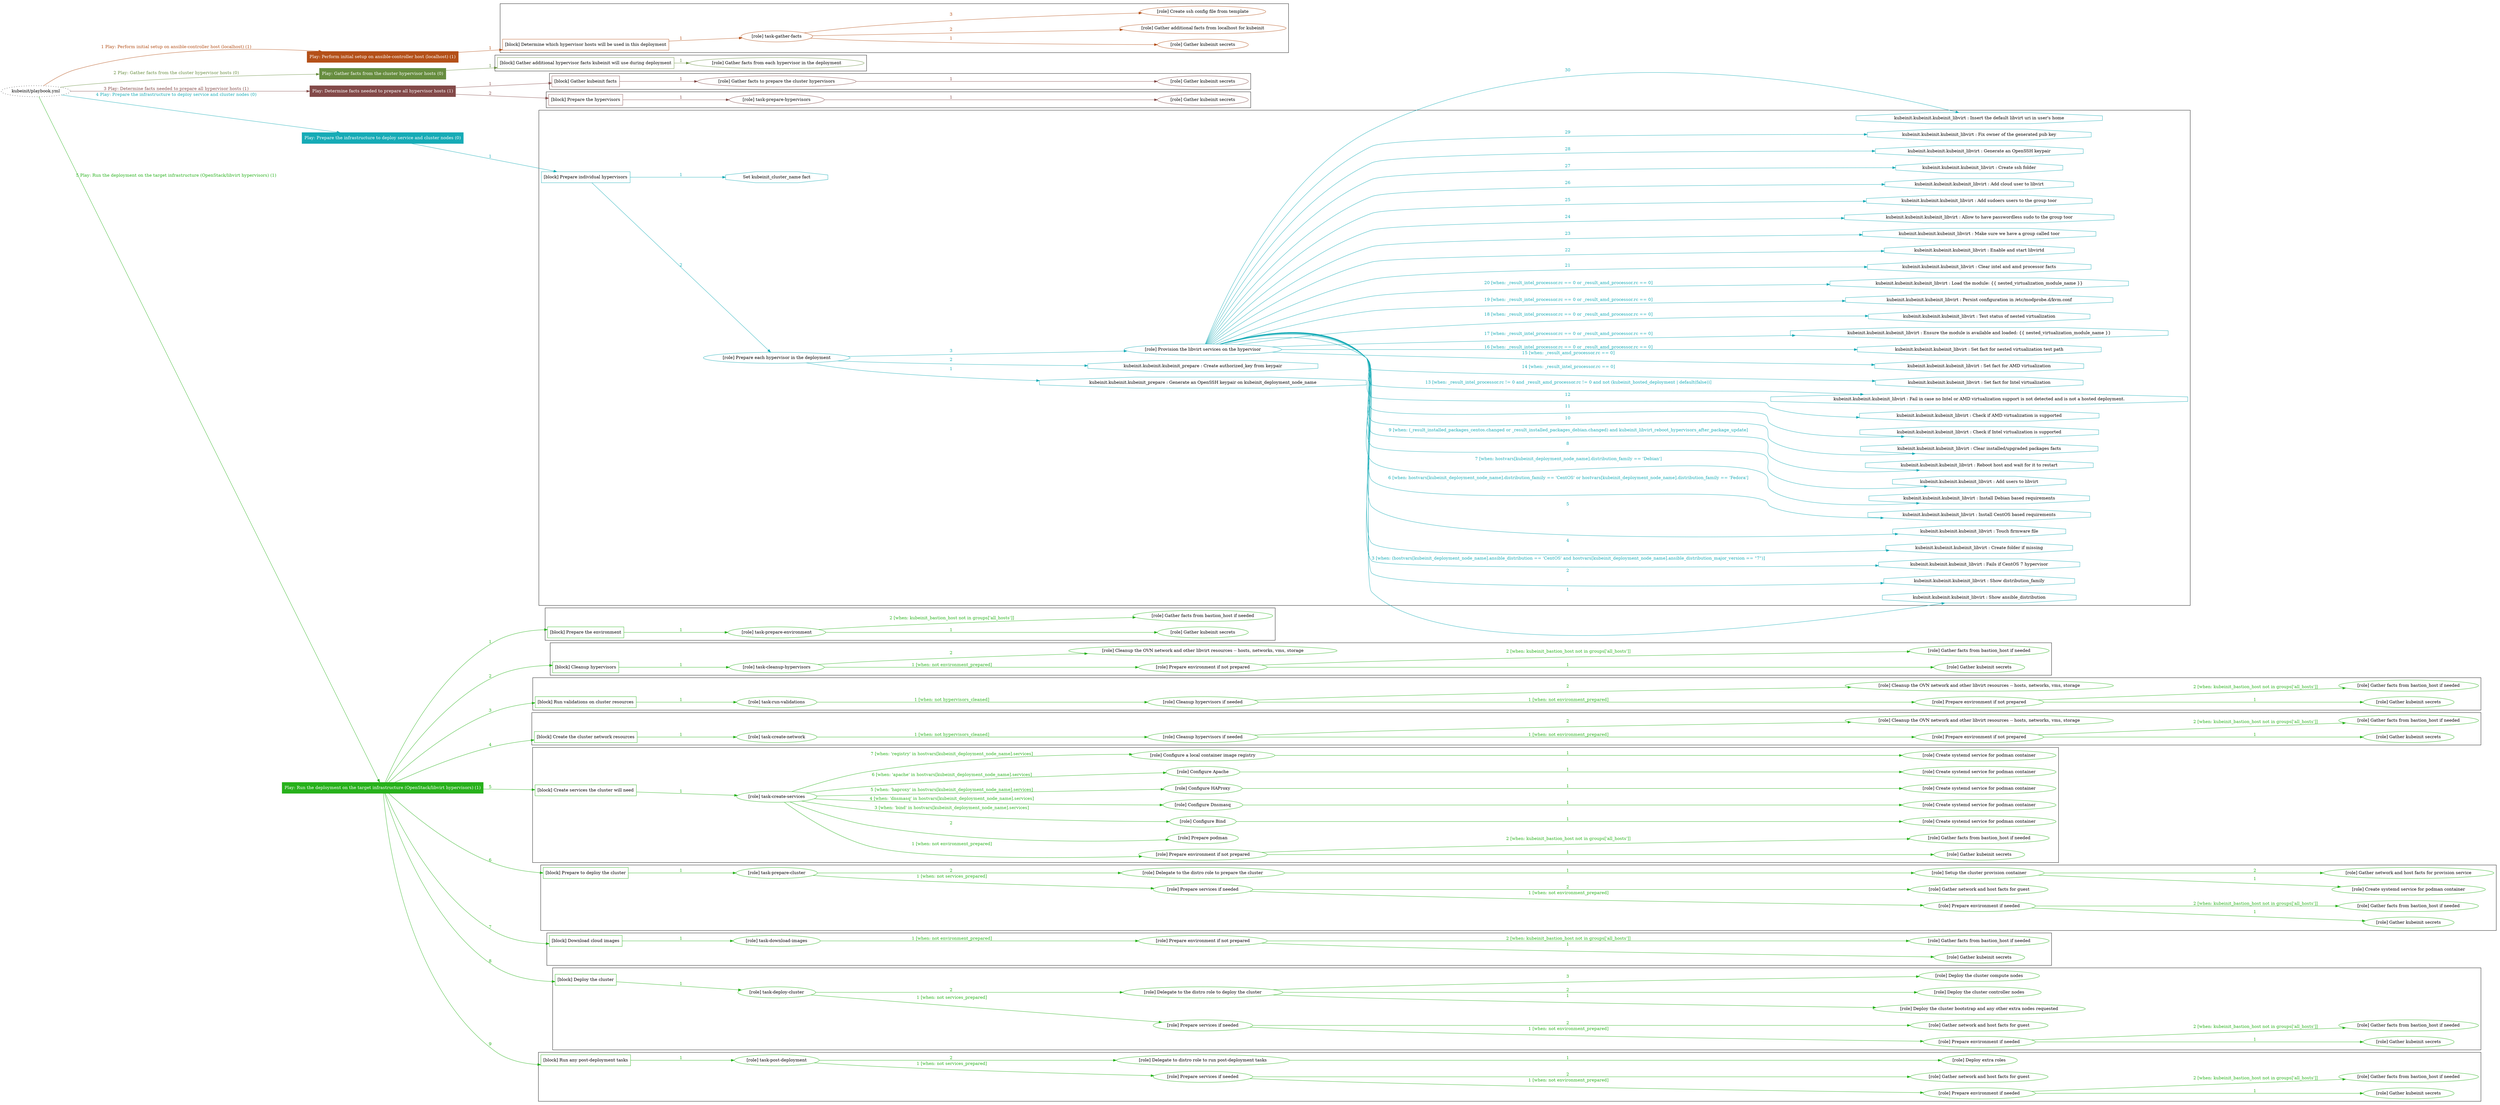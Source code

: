 digraph {
	graph [concentrate=true ordering=in rankdir=LR ratio=fill]
	edge [esep=5 sep=10]
	"kubeinit/playbook.yml" [URL="/home/runner/work/kubeinit/kubeinit/kubeinit/playbook.yml" id=playbook_3ea2281f style=dotted]
	"kubeinit/playbook.yml" -> play_8050d357 [label="1 Play: Perform initial setup on ansible-controller host (localhost) (1)" color="#b45018" fontcolor="#b45018" id=edge_play_8050d357 labeltooltip="1 Play: Perform initial setup on ansible-controller host (localhost) (1)" tooltip="1 Play: Perform initial setup on ansible-controller host (localhost) (1)"]
	subgraph "Play: Perform initial setup on ansible-controller host (localhost) (1)" {
		play_8050d357 [label="Play: Perform initial setup on ansible-controller host (localhost) (1)" URL="/home/runner/work/kubeinit/kubeinit/kubeinit/playbook.yml" color="#b45018" fontcolor="#ffffff" id=play_8050d357 shape=box style=filled tooltip=localhost]
		play_8050d357 -> block_413325f9 [label=1 color="#b45018" fontcolor="#b45018" id=edge_block_413325f9 labeltooltip=1 tooltip=1]
		subgraph cluster_block_413325f9 {
			block_413325f9 [label="[block] Determine which hypervisor hosts will be used in this deployment" URL="/home/runner/work/kubeinit/kubeinit/kubeinit/playbook.yml" color="#b45018" id=block_413325f9 labeltooltip="Determine which hypervisor hosts will be used in this deployment" shape=box tooltip="Determine which hypervisor hosts will be used in this deployment"]
			block_413325f9 -> role_edad4855 [label="1 " color="#b45018" fontcolor="#b45018" id=edge_role_edad4855 labeltooltip="1 " tooltip="1 "]
			subgraph "task-gather-facts" {
				role_edad4855 [label="[role] task-gather-facts" URL="/home/runner/work/kubeinit/kubeinit/kubeinit/playbook.yml" color="#b45018" id=role_edad4855 tooltip="task-gather-facts"]
				role_edad4855 -> role_6ac1ac1d [label="1 " color="#b45018" fontcolor="#b45018" id=edge_role_6ac1ac1d labeltooltip="1 " tooltip="1 "]
				subgraph "Gather kubeinit secrets" {
					role_6ac1ac1d [label="[role] Gather kubeinit secrets" URL="/home/runner/.ansible/collections/ansible_collections/kubeinit/kubeinit/roles/kubeinit_prepare/tasks/build_hypervisors_group.yml" color="#b45018" id=role_6ac1ac1d tooltip="Gather kubeinit secrets"]
				}
				role_edad4855 -> role_600397fb [label="2 " color="#b45018" fontcolor="#b45018" id=edge_role_600397fb labeltooltip="2 " tooltip="2 "]
				subgraph "Gather additional facts from localhost for kubeinit" {
					role_600397fb [label="[role] Gather additional facts from localhost for kubeinit" URL="/home/runner/.ansible/collections/ansible_collections/kubeinit/kubeinit/roles/kubeinit_prepare/tasks/build_hypervisors_group.yml" color="#b45018" id=role_600397fb tooltip="Gather additional facts from localhost for kubeinit"]
				}
				role_edad4855 -> role_da344e3f [label="3 " color="#b45018" fontcolor="#b45018" id=edge_role_da344e3f labeltooltip="3 " tooltip="3 "]
				subgraph "Create ssh config file from template" {
					role_da344e3f [label="[role] Create ssh config file from template" URL="/home/runner/.ansible/collections/ansible_collections/kubeinit/kubeinit/roles/kubeinit_prepare/tasks/build_hypervisors_group.yml" color="#b45018" id=role_da344e3f tooltip="Create ssh config file from template"]
				}
			}
		}
	}
	"kubeinit/playbook.yml" -> play_e7f2879f [label="2 Play: Gather facts from the cluster hypervisor hosts (0)" color="#678d3f" fontcolor="#678d3f" id=edge_play_e7f2879f labeltooltip="2 Play: Gather facts from the cluster hypervisor hosts (0)" tooltip="2 Play: Gather facts from the cluster hypervisor hosts (0)"]
	subgraph "Play: Gather facts from the cluster hypervisor hosts (0)" {
		play_e7f2879f [label="Play: Gather facts from the cluster hypervisor hosts (0)" URL="/home/runner/work/kubeinit/kubeinit/kubeinit/playbook.yml" color="#678d3f" fontcolor="#ffffff" id=play_e7f2879f shape=box style=filled tooltip="Play: Gather facts from the cluster hypervisor hosts (0)"]
		play_e7f2879f -> block_2b37b701 [label=1 color="#678d3f" fontcolor="#678d3f" id=edge_block_2b37b701 labeltooltip=1 tooltip=1]
		subgraph cluster_block_2b37b701 {
			block_2b37b701 [label="[block] Gather additional hypervisor facts kubeinit will use during deployment" URL="/home/runner/work/kubeinit/kubeinit/kubeinit/playbook.yml" color="#678d3f" id=block_2b37b701 labeltooltip="Gather additional hypervisor facts kubeinit will use during deployment" shape=box tooltip="Gather additional hypervisor facts kubeinit will use during deployment"]
			block_2b37b701 -> role_8b083946 [label="1 " color="#678d3f" fontcolor="#678d3f" id=edge_role_8b083946 labeltooltip="1 " tooltip="1 "]
			subgraph "Gather facts from each hypervisor in the deployment" {
				role_8b083946 [label="[role] Gather facts from each hypervisor in the deployment" URL="/home/runner/work/kubeinit/kubeinit/kubeinit/playbook.yml" color="#678d3f" id=role_8b083946 tooltip="Gather facts from each hypervisor in the deployment"]
			}
		}
	}
	"kubeinit/playbook.yml" -> play_e5ece432 [label="3 Play: Determine facts needed to prepare all hypervisor hosts (1)" color="#834a49" fontcolor="#834a49" id=edge_play_e5ece432 labeltooltip="3 Play: Determine facts needed to prepare all hypervisor hosts (1)" tooltip="3 Play: Determine facts needed to prepare all hypervisor hosts (1)"]
	subgraph "Play: Determine facts needed to prepare all hypervisor hosts (1)" {
		play_e5ece432 [label="Play: Determine facts needed to prepare all hypervisor hosts (1)" URL="/home/runner/work/kubeinit/kubeinit/kubeinit/playbook.yml" color="#834a49" fontcolor="#ffffff" id=play_e5ece432 shape=box style=filled tooltip=localhost]
		play_e5ece432 -> block_cf04ea53 [label=1 color="#834a49" fontcolor="#834a49" id=edge_block_cf04ea53 labeltooltip=1 tooltip=1]
		subgraph cluster_block_cf04ea53 {
			block_cf04ea53 [label="[block] Gather kubeinit facts" URL="/home/runner/work/kubeinit/kubeinit/kubeinit/playbook.yml" color="#834a49" id=block_cf04ea53 labeltooltip="Gather kubeinit facts" shape=box tooltip="Gather kubeinit facts"]
			block_cf04ea53 -> role_640eb443 [label="1 " color="#834a49" fontcolor="#834a49" id=edge_role_640eb443 labeltooltip="1 " tooltip="1 "]
			subgraph "Gather facts to prepare the cluster hypervisors" {
				role_640eb443 [label="[role] Gather facts to prepare the cluster hypervisors" URL="/home/runner/work/kubeinit/kubeinit/kubeinit/playbook.yml" color="#834a49" id=role_640eb443 tooltip="Gather facts to prepare the cluster hypervisors"]
				role_640eb443 -> role_a1501c98 [label="1 " color="#834a49" fontcolor="#834a49" id=edge_role_a1501c98 labeltooltip="1 " tooltip="1 "]
				subgraph "Gather kubeinit secrets" {
					role_a1501c98 [label="[role] Gather kubeinit secrets" URL="/home/runner/.ansible/collections/ansible_collections/kubeinit/kubeinit/roles/kubeinit_prepare/tasks/gather_kubeinit_facts.yml" color="#834a49" id=role_a1501c98 tooltip="Gather kubeinit secrets"]
				}
			}
		}
		play_e5ece432 -> block_2e946811 [label=2 color="#834a49" fontcolor="#834a49" id=edge_block_2e946811 labeltooltip=2 tooltip=2]
		subgraph cluster_block_2e946811 {
			block_2e946811 [label="[block] Prepare the hypervisors" URL="/home/runner/work/kubeinit/kubeinit/kubeinit/playbook.yml" color="#834a49" id=block_2e946811 labeltooltip="Prepare the hypervisors" shape=box tooltip="Prepare the hypervisors"]
			block_2e946811 -> role_506c0423 [label="1 " color="#834a49" fontcolor="#834a49" id=edge_role_506c0423 labeltooltip="1 " tooltip="1 "]
			subgraph "task-prepare-hypervisors" {
				role_506c0423 [label="[role] task-prepare-hypervisors" URL="/home/runner/work/kubeinit/kubeinit/kubeinit/playbook.yml" color="#834a49" id=role_506c0423 tooltip="task-prepare-hypervisors"]
				role_506c0423 -> role_8a19765c [label="1 " color="#834a49" fontcolor="#834a49" id=edge_role_8a19765c labeltooltip="1 " tooltip="1 "]
				subgraph "Gather kubeinit secrets" {
					role_8a19765c [label="[role] Gather kubeinit secrets" URL="/home/runner/.ansible/collections/ansible_collections/kubeinit/kubeinit/roles/kubeinit_prepare/tasks/gather_kubeinit_facts.yml" color="#834a49" id=role_8a19765c tooltip="Gather kubeinit secrets"]
				}
			}
		}
	}
	"kubeinit/playbook.yml" -> play_4b19e784 [label="4 Play: Prepare the infrastructure to deploy service and cluster nodes (0)" color="#16abb6" fontcolor="#16abb6" id=edge_play_4b19e784 labeltooltip="4 Play: Prepare the infrastructure to deploy service and cluster nodes (0)" tooltip="4 Play: Prepare the infrastructure to deploy service and cluster nodes (0)"]
	subgraph "Play: Prepare the infrastructure to deploy service and cluster nodes (0)" {
		play_4b19e784 [label="Play: Prepare the infrastructure to deploy service and cluster nodes (0)" URL="/home/runner/work/kubeinit/kubeinit/kubeinit/playbook.yml" color="#16abb6" fontcolor="#ffffff" id=play_4b19e784 shape=box style=filled tooltip="Play: Prepare the infrastructure to deploy service and cluster nodes (0)"]
		play_4b19e784 -> block_c4076758 [label=1 color="#16abb6" fontcolor="#16abb6" id=edge_block_c4076758 labeltooltip=1 tooltip=1]
		subgraph cluster_block_c4076758 {
			block_c4076758 [label="[block] Prepare individual hypervisors" URL="/home/runner/work/kubeinit/kubeinit/kubeinit/playbook.yml" color="#16abb6" id=block_c4076758 labeltooltip="Prepare individual hypervisors" shape=box tooltip="Prepare individual hypervisors"]
			block_c4076758 -> role_9b1ca5e1 [label="2 " color="#16abb6" fontcolor="#16abb6" id=edge_role_9b1ca5e1 labeltooltip="2 " tooltip="2 "]
			subgraph "Prepare each hypervisor in the deployment" {
				role_9b1ca5e1 [label="[role] Prepare each hypervisor in the deployment" URL="/home/runner/work/kubeinit/kubeinit/kubeinit/playbook.yml" color="#16abb6" id=role_9b1ca5e1 tooltip="Prepare each hypervisor in the deployment"]
				task_cb943e61 [label="kubeinit.kubeinit.kubeinit_prepare : Generate an OpenSSH keypair on kubeinit_deployment_node_name" URL="/home/runner/.ansible/collections/ansible_collections/kubeinit/kubeinit/roles/kubeinit_prepare/tasks/prepare_hypervisor.yml" color="#16abb6" id=task_cb943e61 shape=octagon tooltip="kubeinit.kubeinit.kubeinit_prepare : Generate an OpenSSH keypair on kubeinit_deployment_node_name"]
				role_9b1ca5e1 -> task_cb943e61 [label="1 " color="#16abb6" fontcolor="#16abb6" id=edge_task_cb943e61 labeltooltip="1 " tooltip="1 "]
				task_e20cecdc [label="kubeinit.kubeinit.kubeinit_prepare : Create authorized_key from keypair" URL="/home/runner/.ansible/collections/ansible_collections/kubeinit/kubeinit/roles/kubeinit_prepare/tasks/prepare_hypervisor.yml" color="#16abb6" id=task_e20cecdc shape=octagon tooltip="kubeinit.kubeinit.kubeinit_prepare : Create authorized_key from keypair"]
				role_9b1ca5e1 -> task_e20cecdc [label="2 " color="#16abb6" fontcolor="#16abb6" id=edge_task_e20cecdc labeltooltip="2 " tooltip="2 "]
				role_9b1ca5e1 -> role_b1ad8ef9 [label="3 " color="#16abb6" fontcolor="#16abb6" id=edge_role_b1ad8ef9 labeltooltip="3 " tooltip="3 "]
				subgraph "Provision the libvirt services on the hypervisor" {
					role_b1ad8ef9 [label="[role] Provision the libvirt services on the hypervisor" URL="/home/runner/.ansible/collections/ansible_collections/kubeinit/kubeinit/roles/kubeinit_prepare/tasks/prepare_hypervisor.yml" color="#16abb6" id=role_b1ad8ef9 tooltip="Provision the libvirt services on the hypervisor"]
					task_eba352fd [label="kubeinit.kubeinit.kubeinit_libvirt : Show ansible_distribution" URL="/home/runner/.ansible/collections/ansible_collections/kubeinit/kubeinit/roles/kubeinit_libvirt/tasks/main.yml" color="#16abb6" id=task_eba352fd shape=octagon tooltip="kubeinit.kubeinit.kubeinit_libvirt : Show ansible_distribution"]
					role_b1ad8ef9 -> task_eba352fd [label="1 " color="#16abb6" fontcolor="#16abb6" id=edge_task_eba352fd labeltooltip="1 " tooltip="1 "]
					task_199be41e [label="kubeinit.kubeinit.kubeinit_libvirt : Show distribution_family" URL="/home/runner/.ansible/collections/ansible_collections/kubeinit/kubeinit/roles/kubeinit_libvirt/tasks/main.yml" color="#16abb6" id=task_199be41e shape=octagon tooltip="kubeinit.kubeinit.kubeinit_libvirt : Show distribution_family"]
					role_b1ad8ef9 -> task_199be41e [label="2 " color="#16abb6" fontcolor="#16abb6" id=edge_task_199be41e labeltooltip="2 " tooltip="2 "]
					task_9678e63b [label="kubeinit.kubeinit.kubeinit_libvirt : Fails if CentOS 7 hypervisor" URL="/home/runner/.ansible/collections/ansible_collections/kubeinit/kubeinit/roles/kubeinit_libvirt/tasks/main.yml" color="#16abb6" id=task_9678e63b shape=octagon tooltip="kubeinit.kubeinit.kubeinit_libvirt : Fails if CentOS 7 hypervisor"]
					role_b1ad8ef9 -> task_9678e63b [label="3 [when: (hostvars[kubeinit_deployment_node_name].ansible_distribution == 'CentOS' and hostvars[kubeinit_deployment_node_name].ansible_distribution_major_version == \"7\")]" color="#16abb6" fontcolor="#16abb6" id=edge_task_9678e63b labeltooltip="3 [when: (hostvars[kubeinit_deployment_node_name].ansible_distribution == 'CentOS' and hostvars[kubeinit_deployment_node_name].ansible_distribution_major_version == \"7\")]" tooltip="3 [when: (hostvars[kubeinit_deployment_node_name].ansible_distribution == 'CentOS' and hostvars[kubeinit_deployment_node_name].ansible_distribution_major_version == \"7\")]"]
					task_9a567617 [label="kubeinit.kubeinit.kubeinit_libvirt : Create folder if missing" URL="/home/runner/.ansible/collections/ansible_collections/kubeinit/kubeinit/roles/kubeinit_libvirt/tasks/main.yml" color="#16abb6" id=task_9a567617 shape=octagon tooltip="kubeinit.kubeinit.kubeinit_libvirt : Create folder if missing"]
					role_b1ad8ef9 -> task_9a567617 [label="4 " color="#16abb6" fontcolor="#16abb6" id=edge_task_9a567617 labeltooltip="4 " tooltip="4 "]
					task_d53e310c [label="kubeinit.kubeinit.kubeinit_libvirt : Touch firmware file" URL="/home/runner/.ansible/collections/ansible_collections/kubeinit/kubeinit/roles/kubeinit_libvirt/tasks/main.yml" color="#16abb6" id=task_d53e310c shape=octagon tooltip="kubeinit.kubeinit.kubeinit_libvirt : Touch firmware file"]
					role_b1ad8ef9 -> task_d53e310c [label="5 " color="#16abb6" fontcolor="#16abb6" id=edge_task_d53e310c labeltooltip="5 " tooltip="5 "]
					task_17ccef9d [label="kubeinit.kubeinit.kubeinit_libvirt : Install CentOS based requirements" URL="/home/runner/.ansible/collections/ansible_collections/kubeinit/kubeinit/roles/kubeinit_libvirt/tasks/main.yml" color="#16abb6" id=task_17ccef9d shape=octagon tooltip="kubeinit.kubeinit.kubeinit_libvirt : Install CentOS based requirements"]
					role_b1ad8ef9 -> task_17ccef9d [label="6 [when: hostvars[kubeinit_deployment_node_name].distribution_family == 'CentOS' or hostvars[kubeinit_deployment_node_name].distribution_family == 'Fedora']" color="#16abb6" fontcolor="#16abb6" id=edge_task_17ccef9d labeltooltip="6 [when: hostvars[kubeinit_deployment_node_name].distribution_family == 'CentOS' or hostvars[kubeinit_deployment_node_name].distribution_family == 'Fedora']" tooltip="6 [when: hostvars[kubeinit_deployment_node_name].distribution_family == 'CentOS' or hostvars[kubeinit_deployment_node_name].distribution_family == 'Fedora']"]
					task_8a35cea7 [label="kubeinit.kubeinit.kubeinit_libvirt : Install Debian based requirements" URL="/home/runner/.ansible/collections/ansible_collections/kubeinit/kubeinit/roles/kubeinit_libvirt/tasks/main.yml" color="#16abb6" id=task_8a35cea7 shape=octagon tooltip="kubeinit.kubeinit.kubeinit_libvirt : Install Debian based requirements"]
					role_b1ad8ef9 -> task_8a35cea7 [label="7 [when: hostvars[kubeinit_deployment_node_name].distribution_family == 'Debian']" color="#16abb6" fontcolor="#16abb6" id=edge_task_8a35cea7 labeltooltip="7 [when: hostvars[kubeinit_deployment_node_name].distribution_family == 'Debian']" tooltip="7 [when: hostvars[kubeinit_deployment_node_name].distribution_family == 'Debian']"]
					task_31ffa4b0 [label="kubeinit.kubeinit.kubeinit_libvirt : Add users to libvirt" URL="/home/runner/.ansible/collections/ansible_collections/kubeinit/kubeinit/roles/kubeinit_libvirt/tasks/main.yml" color="#16abb6" id=task_31ffa4b0 shape=octagon tooltip="kubeinit.kubeinit.kubeinit_libvirt : Add users to libvirt"]
					role_b1ad8ef9 -> task_31ffa4b0 [label="8 " color="#16abb6" fontcolor="#16abb6" id=edge_task_31ffa4b0 labeltooltip="8 " tooltip="8 "]
					task_e877cec3 [label="kubeinit.kubeinit.kubeinit_libvirt : Reboot host and wait for it to restart" URL="/home/runner/.ansible/collections/ansible_collections/kubeinit/kubeinit/roles/kubeinit_libvirt/tasks/main.yml" color="#16abb6" id=task_e877cec3 shape=octagon tooltip="kubeinit.kubeinit.kubeinit_libvirt : Reboot host and wait for it to restart"]
					role_b1ad8ef9 -> task_e877cec3 [label="9 [when: (_result_installed_packages_centos.changed or _result_installed_packages_debian.changed) and kubeinit_libvirt_reboot_hypervisors_after_package_update]" color="#16abb6" fontcolor="#16abb6" id=edge_task_e877cec3 labeltooltip="9 [when: (_result_installed_packages_centos.changed or _result_installed_packages_debian.changed) and kubeinit_libvirt_reboot_hypervisors_after_package_update]" tooltip="9 [when: (_result_installed_packages_centos.changed or _result_installed_packages_debian.changed) and kubeinit_libvirt_reboot_hypervisors_after_package_update]"]
					task_8a93ff00 [label="kubeinit.kubeinit.kubeinit_libvirt : Clear installed/upgraded packages facts" URL="/home/runner/.ansible/collections/ansible_collections/kubeinit/kubeinit/roles/kubeinit_libvirt/tasks/main.yml" color="#16abb6" id=task_8a93ff00 shape=octagon tooltip="kubeinit.kubeinit.kubeinit_libvirt : Clear installed/upgraded packages facts"]
					role_b1ad8ef9 -> task_8a93ff00 [label="10 " color="#16abb6" fontcolor="#16abb6" id=edge_task_8a93ff00 labeltooltip="10 " tooltip="10 "]
					task_453d58bb [label="kubeinit.kubeinit.kubeinit_libvirt : Check if Intel virtualization is supported" URL="/home/runner/.ansible/collections/ansible_collections/kubeinit/kubeinit/roles/kubeinit_libvirt/tasks/main.yml" color="#16abb6" id=task_453d58bb shape=octagon tooltip="kubeinit.kubeinit.kubeinit_libvirt : Check if Intel virtualization is supported"]
					role_b1ad8ef9 -> task_453d58bb [label="11 " color="#16abb6" fontcolor="#16abb6" id=edge_task_453d58bb labeltooltip="11 " tooltip="11 "]
					task_515f6415 [label="kubeinit.kubeinit.kubeinit_libvirt : Check if AMD virtualization is supported" URL="/home/runner/.ansible/collections/ansible_collections/kubeinit/kubeinit/roles/kubeinit_libvirt/tasks/main.yml" color="#16abb6" id=task_515f6415 shape=octagon tooltip="kubeinit.kubeinit.kubeinit_libvirt : Check if AMD virtualization is supported"]
					role_b1ad8ef9 -> task_515f6415 [label="12 " color="#16abb6" fontcolor="#16abb6" id=edge_task_515f6415 labeltooltip="12 " tooltip="12 "]
					task_4328e321 [label="kubeinit.kubeinit.kubeinit_libvirt : Fail in case no Intel or AMD virtualization support is not detected and is not a hosted deployment." URL="/home/runner/.ansible/collections/ansible_collections/kubeinit/kubeinit/roles/kubeinit_libvirt/tasks/main.yml" color="#16abb6" id=task_4328e321 shape=octagon tooltip="kubeinit.kubeinit.kubeinit_libvirt : Fail in case no Intel or AMD virtualization support is not detected and is not a hosted deployment."]
					role_b1ad8ef9 -> task_4328e321 [label="13 [when: _result_intel_processor.rc != 0 and _result_amd_processor.rc != 0 and not (kubeinit_hosted_deployment | default(false))]" color="#16abb6" fontcolor="#16abb6" id=edge_task_4328e321 labeltooltip="13 [when: _result_intel_processor.rc != 0 and _result_amd_processor.rc != 0 and not (kubeinit_hosted_deployment | default(false))]" tooltip="13 [when: _result_intel_processor.rc != 0 and _result_amd_processor.rc != 0 and not (kubeinit_hosted_deployment | default(false))]"]
					task_ceb36ef2 [label="kubeinit.kubeinit.kubeinit_libvirt : Set fact for Intel virtualization" URL="/home/runner/.ansible/collections/ansible_collections/kubeinit/kubeinit/roles/kubeinit_libvirt/tasks/main.yml" color="#16abb6" id=task_ceb36ef2 shape=octagon tooltip="kubeinit.kubeinit.kubeinit_libvirt : Set fact for Intel virtualization"]
					role_b1ad8ef9 -> task_ceb36ef2 [label="14 [when: _result_intel_processor.rc == 0]" color="#16abb6" fontcolor="#16abb6" id=edge_task_ceb36ef2 labeltooltip="14 [when: _result_intel_processor.rc == 0]" tooltip="14 [when: _result_intel_processor.rc == 0]"]
					task_a14a1ad3 [label="kubeinit.kubeinit.kubeinit_libvirt : Set fact for AMD virtualization" URL="/home/runner/.ansible/collections/ansible_collections/kubeinit/kubeinit/roles/kubeinit_libvirt/tasks/main.yml" color="#16abb6" id=task_a14a1ad3 shape=octagon tooltip="kubeinit.kubeinit.kubeinit_libvirt : Set fact for AMD virtualization"]
					role_b1ad8ef9 -> task_a14a1ad3 [label="15 [when: _result_amd_processor.rc == 0]" color="#16abb6" fontcolor="#16abb6" id=edge_task_a14a1ad3 labeltooltip="15 [when: _result_amd_processor.rc == 0]" tooltip="15 [when: _result_amd_processor.rc == 0]"]
					task_4f9d1a33 [label="kubeinit.kubeinit.kubeinit_libvirt : Set fact for nested virtualization test path" URL="/home/runner/.ansible/collections/ansible_collections/kubeinit/kubeinit/roles/kubeinit_libvirt/tasks/main.yml" color="#16abb6" id=task_4f9d1a33 shape=octagon tooltip="kubeinit.kubeinit.kubeinit_libvirt : Set fact for nested virtualization test path"]
					role_b1ad8ef9 -> task_4f9d1a33 [label="16 [when: _result_intel_processor.rc == 0 or _result_amd_processor.rc == 0]" color="#16abb6" fontcolor="#16abb6" id=edge_task_4f9d1a33 labeltooltip="16 [when: _result_intel_processor.rc == 0 or _result_amd_processor.rc == 0]" tooltip="16 [when: _result_intel_processor.rc == 0 or _result_amd_processor.rc == 0]"]
					task_d6247a82 [label="kubeinit.kubeinit.kubeinit_libvirt : Ensure the module is available and loaded: {{ nested_virtualization_module_name }}" URL="/home/runner/.ansible/collections/ansible_collections/kubeinit/kubeinit/roles/kubeinit_libvirt/tasks/main.yml" color="#16abb6" id=task_d6247a82 shape=octagon tooltip="kubeinit.kubeinit.kubeinit_libvirt : Ensure the module is available and loaded: {{ nested_virtualization_module_name }}"]
					role_b1ad8ef9 -> task_d6247a82 [label="17 [when: _result_intel_processor.rc == 0 or _result_amd_processor.rc == 0]" color="#16abb6" fontcolor="#16abb6" id=edge_task_d6247a82 labeltooltip="17 [when: _result_intel_processor.rc == 0 or _result_amd_processor.rc == 0]" tooltip="17 [when: _result_intel_processor.rc == 0 or _result_amd_processor.rc == 0]"]
					task_1f7b0c69 [label="kubeinit.kubeinit.kubeinit_libvirt : Test status of nested virtualization" URL="/home/runner/.ansible/collections/ansible_collections/kubeinit/kubeinit/roles/kubeinit_libvirt/tasks/main.yml" color="#16abb6" id=task_1f7b0c69 shape=octagon tooltip="kubeinit.kubeinit.kubeinit_libvirt : Test status of nested virtualization"]
					role_b1ad8ef9 -> task_1f7b0c69 [label="18 [when: _result_intel_processor.rc == 0 or _result_amd_processor.rc == 0]" color="#16abb6" fontcolor="#16abb6" id=edge_task_1f7b0c69 labeltooltip="18 [when: _result_intel_processor.rc == 0 or _result_amd_processor.rc == 0]" tooltip="18 [when: _result_intel_processor.rc == 0 or _result_amd_processor.rc == 0]"]
					task_fd20142c [label="kubeinit.kubeinit.kubeinit_libvirt : Persist configuration in /etc/modprobe.d/kvm.conf" URL="/home/runner/.ansible/collections/ansible_collections/kubeinit/kubeinit/roles/kubeinit_libvirt/tasks/main.yml" color="#16abb6" id=task_fd20142c shape=octagon tooltip="kubeinit.kubeinit.kubeinit_libvirt : Persist configuration in /etc/modprobe.d/kvm.conf"]
					role_b1ad8ef9 -> task_fd20142c [label="19 [when: _result_intel_processor.rc == 0 or _result_amd_processor.rc == 0]" color="#16abb6" fontcolor="#16abb6" id=edge_task_fd20142c labeltooltip="19 [when: _result_intel_processor.rc == 0 or _result_amd_processor.rc == 0]" tooltip="19 [when: _result_intel_processor.rc == 0 or _result_amd_processor.rc == 0]"]
					task_b810052c [label="kubeinit.kubeinit.kubeinit_libvirt : Load the module: {{ nested_virtualization_module_name }}" URL="/home/runner/.ansible/collections/ansible_collections/kubeinit/kubeinit/roles/kubeinit_libvirt/tasks/main.yml" color="#16abb6" id=task_b810052c shape=octagon tooltip="kubeinit.kubeinit.kubeinit_libvirt : Load the module: {{ nested_virtualization_module_name }}"]
					role_b1ad8ef9 -> task_b810052c [label="20 [when: _result_intel_processor.rc == 0 or _result_amd_processor.rc == 0]" color="#16abb6" fontcolor="#16abb6" id=edge_task_b810052c labeltooltip="20 [when: _result_intel_processor.rc == 0 or _result_amd_processor.rc == 0]" tooltip="20 [when: _result_intel_processor.rc == 0 or _result_amd_processor.rc == 0]"]
					task_8a27b176 [label="kubeinit.kubeinit.kubeinit_libvirt : Clear intel and amd processor facts" URL="/home/runner/.ansible/collections/ansible_collections/kubeinit/kubeinit/roles/kubeinit_libvirt/tasks/main.yml" color="#16abb6" id=task_8a27b176 shape=octagon tooltip="kubeinit.kubeinit.kubeinit_libvirt : Clear intel and amd processor facts"]
					role_b1ad8ef9 -> task_8a27b176 [label="21 " color="#16abb6" fontcolor="#16abb6" id=edge_task_8a27b176 labeltooltip="21 " tooltip="21 "]
					task_0b40512e [label="kubeinit.kubeinit.kubeinit_libvirt : Enable and start libvirtd" URL="/home/runner/.ansible/collections/ansible_collections/kubeinit/kubeinit/roles/kubeinit_libvirt/tasks/main.yml" color="#16abb6" id=task_0b40512e shape=octagon tooltip="kubeinit.kubeinit.kubeinit_libvirt : Enable and start libvirtd"]
					role_b1ad8ef9 -> task_0b40512e [label="22 " color="#16abb6" fontcolor="#16abb6" id=edge_task_0b40512e labeltooltip="22 " tooltip="22 "]
					task_c4af85d2 [label="kubeinit.kubeinit.kubeinit_libvirt : Make sure we have a group called toor" URL="/home/runner/.ansible/collections/ansible_collections/kubeinit/kubeinit/roles/kubeinit_libvirt/tasks/60_create_cloud_user.yml" color="#16abb6" id=task_c4af85d2 shape=octagon tooltip="kubeinit.kubeinit.kubeinit_libvirt : Make sure we have a group called toor"]
					role_b1ad8ef9 -> task_c4af85d2 [label="23 " color="#16abb6" fontcolor="#16abb6" id=edge_task_c4af85d2 labeltooltip="23 " tooltip="23 "]
					task_e4107329 [label="kubeinit.kubeinit.kubeinit_libvirt : Allow to have passwordless sudo to the group toor" URL="/home/runner/.ansible/collections/ansible_collections/kubeinit/kubeinit/roles/kubeinit_libvirt/tasks/60_create_cloud_user.yml" color="#16abb6" id=task_e4107329 shape=octagon tooltip="kubeinit.kubeinit.kubeinit_libvirt : Allow to have passwordless sudo to the group toor"]
					role_b1ad8ef9 -> task_e4107329 [label="24 " color="#16abb6" fontcolor="#16abb6" id=edge_task_e4107329 labeltooltip="24 " tooltip="24 "]
					task_3e58aff4 [label="kubeinit.kubeinit.kubeinit_libvirt : Add sudoers users to the group toor" URL="/home/runner/.ansible/collections/ansible_collections/kubeinit/kubeinit/roles/kubeinit_libvirt/tasks/60_create_cloud_user.yml" color="#16abb6" id=task_3e58aff4 shape=octagon tooltip="kubeinit.kubeinit.kubeinit_libvirt : Add sudoers users to the group toor"]
					role_b1ad8ef9 -> task_3e58aff4 [label="25 " color="#16abb6" fontcolor="#16abb6" id=edge_task_3e58aff4 labeltooltip="25 " tooltip="25 "]
					task_7dc37404 [label="kubeinit.kubeinit.kubeinit_libvirt : Add cloud user to libvirt" URL="/home/runner/.ansible/collections/ansible_collections/kubeinit/kubeinit/roles/kubeinit_libvirt/tasks/60_create_cloud_user.yml" color="#16abb6" id=task_7dc37404 shape=octagon tooltip="kubeinit.kubeinit.kubeinit_libvirt : Add cloud user to libvirt"]
					role_b1ad8ef9 -> task_7dc37404 [label="26 " color="#16abb6" fontcolor="#16abb6" id=edge_task_7dc37404 labeltooltip="26 " tooltip="26 "]
					task_1fba45e3 [label="kubeinit.kubeinit.kubeinit_libvirt : Create ssh folder" URL="/home/runner/.ansible/collections/ansible_collections/kubeinit/kubeinit/roles/kubeinit_libvirt/tasks/60_create_cloud_user.yml" color="#16abb6" id=task_1fba45e3 shape=octagon tooltip="kubeinit.kubeinit.kubeinit_libvirt : Create ssh folder"]
					role_b1ad8ef9 -> task_1fba45e3 [label="27 " color="#16abb6" fontcolor="#16abb6" id=edge_task_1fba45e3 labeltooltip="27 " tooltip="27 "]
					task_3c552978 [label="kubeinit.kubeinit.kubeinit_libvirt : Generate an OpenSSH keypair" URL="/home/runner/.ansible/collections/ansible_collections/kubeinit/kubeinit/roles/kubeinit_libvirt/tasks/60_create_cloud_user.yml" color="#16abb6" id=task_3c552978 shape=octagon tooltip="kubeinit.kubeinit.kubeinit_libvirt : Generate an OpenSSH keypair"]
					role_b1ad8ef9 -> task_3c552978 [label="28 " color="#16abb6" fontcolor="#16abb6" id=edge_task_3c552978 labeltooltip="28 " tooltip="28 "]
					task_09355d46 [label="kubeinit.kubeinit.kubeinit_libvirt : Fix owner of the generated pub key" URL="/home/runner/.ansible/collections/ansible_collections/kubeinit/kubeinit/roles/kubeinit_libvirt/tasks/60_create_cloud_user.yml" color="#16abb6" id=task_09355d46 shape=octagon tooltip="kubeinit.kubeinit.kubeinit_libvirt : Fix owner of the generated pub key"]
					role_b1ad8ef9 -> task_09355d46 [label="29 " color="#16abb6" fontcolor="#16abb6" id=edge_task_09355d46 labeltooltip="29 " tooltip="29 "]
					task_c461c2af [label="kubeinit.kubeinit.kubeinit_libvirt : Insert the default libvirt uri in user's home" URL="/home/runner/.ansible/collections/ansible_collections/kubeinit/kubeinit/roles/kubeinit_libvirt/tasks/60_create_cloud_user.yml" color="#16abb6" id=task_c461c2af shape=octagon tooltip="kubeinit.kubeinit.kubeinit_libvirt : Insert the default libvirt uri in user's home"]
					role_b1ad8ef9 -> task_c461c2af [label="30 " color="#16abb6" fontcolor="#16abb6" id=edge_task_c461c2af labeltooltip="30 " tooltip="30 "]
				}
			}
			task_a33aeb69 [label="Set kubeinit_cluster_name fact" URL="/home/runner/work/kubeinit/kubeinit/kubeinit/playbook.yml" color="#16abb6" id=task_a33aeb69 shape=octagon tooltip="Set kubeinit_cluster_name fact"]
			block_c4076758 -> task_a33aeb69 [label="1 " color="#16abb6" fontcolor="#16abb6" id=edge_task_a33aeb69 labeltooltip="1 " tooltip="1 "]
		}
	}
	"kubeinit/playbook.yml" -> play_96c63b59 [label="5 Play: Run the deployment on the target infrastructure (OpenStack/libvirt hypervisors) (1)" color="#27b11b" fontcolor="#27b11b" id=edge_play_96c63b59 labeltooltip="5 Play: Run the deployment on the target infrastructure (OpenStack/libvirt hypervisors) (1)" tooltip="5 Play: Run the deployment on the target infrastructure (OpenStack/libvirt hypervisors) (1)"]
	subgraph "Play: Run the deployment on the target infrastructure (OpenStack/libvirt hypervisors) (1)" {
		play_96c63b59 [label="Play: Run the deployment on the target infrastructure (OpenStack/libvirt hypervisors) (1)" URL="/home/runner/work/kubeinit/kubeinit/kubeinit/playbook.yml" color="#27b11b" fontcolor="#ffffff" id=play_96c63b59 shape=box style=filled tooltip=localhost]
		play_96c63b59 -> block_b91b1f8b [label=1 color="#27b11b" fontcolor="#27b11b" id=edge_block_b91b1f8b labeltooltip=1 tooltip=1]
		subgraph cluster_block_b91b1f8b {
			block_b91b1f8b [label="[block] Prepare the environment" URL="/home/runner/work/kubeinit/kubeinit/kubeinit/playbook.yml" color="#27b11b" id=block_b91b1f8b labeltooltip="Prepare the environment" shape=box tooltip="Prepare the environment"]
			block_b91b1f8b -> role_51db1051 [label="1 " color="#27b11b" fontcolor="#27b11b" id=edge_role_51db1051 labeltooltip="1 " tooltip="1 "]
			subgraph "task-prepare-environment" {
				role_51db1051 [label="[role] task-prepare-environment" URL="/home/runner/work/kubeinit/kubeinit/kubeinit/playbook.yml" color="#27b11b" id=role_51db1051 tooltip="task-prepare-environment"]
				role_51db1051 -> role_1428c1a0 [label="1 " color="#27b11b" fontcolor="#27b11b" id=edge_role_1428c1a0 labeltooltip="1 " tooltip="1 "]
				subgraph "Gather kubeinit secrets" {
					role_1428c1a0 [label="[role] Gather kubeinit secrets" URL="/home/runner/.ansible/collections/ansible_collections/kubeinit/kubeinit/roles/kubeinit_prepare/tasks/gather_kubeinit_facts.yml" color="#27b11b" id=role_1428c1a0 tooltip="Gather kubeinit secrets"]
				}
				role_51db1051 -> role_2a7c8966 [label="2 [when: kubeinit_bastion_host not in groups['all_hosts']]" color="#27b11b" fontcolor="#27b11b" id=edge_role_2a7c8966 labeltooltip="2 [when: kubeinit_bastion_host not in groups['all_hosts']]" tooltip="2 [when: kubeinit_bastion_host not in groups['all_hosts']]"]
				subgraph "Gather facts from bastion_host if needed" {
					role_2a7c8966 [label="[role] Gather facts from bastion_host if needed" URL="/home/runner/.ansible/collections/ansible_collections/kubeinit/kubeinit/roles/kubeinit_prepare/tasks/main.yml" color="#27b11b" id=role_2a7c8966 tooltip="Gather facts from bastion_host if needed"]
				}
			}
		}
		play_96c63b59 -> block_92f42a7f [label=2 color="#27b11b" fontcolor="#27b11b" id=edge_block_92f42a7f labeltooltip=2 tooltip=2]
		subgraph cluster_block_92f42a7f {
			block_92f42a7f [label="[block] Cleanup hypervisors" URL="/home/runner/work/kubeinit/kubeinit/kubeinit/playbook.yml" color="#27b11b" id=block_92f42a7f labeltooltip="Cleanup hypervisors" shape=box tooltip="Cleanup hypervisors"]
			block_92f42a7f -> role_a8ab9508 [label="1 " color="#27b11b" fontcolor="#27b11b" id=edge_role_a8ab9508 labeltooltip="1 " tooltip="1 "]
			subgraph "task-cleanup-hypervisors" {
				role_a8ab9508 [label="[role] task-cleanup-hypervisors" URL="/home/runner/work/kubeinit/kubeinit/kubeinit/playbook.yml" color="#27b11b" id=role_a8ab9508 tooltip="task-cleanup-hypervisors"]
				role_a8ab9508 -> role_ef3ce57d [label="1 [when: not environment_prepared]" color="#27b11b" fontcolor="#27b11b" id=edge_role_ef3ce57d labeltooltip="1 [when: not environment_prepared]" tooltip="1 [when: not environment_prepared]"]
				subgraph "Prepare environment if not prepared" {
					role_ef3ce57d [label="[role] Prepare environment if not prepared" URL="/home/runner/.ansible/collections/ansible_collections/kubeinit/kubeinit/roles/kubeinit_libvirt/tasks/cleanup_hypervisors.yml" color="#27b11b" id=role_ef3ce57d tooltip="Prepare environment if not prepared"]
					role_ef3ce57d -> role_14aed484 [label="1 " color="#27b11b" fontcolor="#27b11b" id=edge_role_14aed484 labeltooltip="1 " tooltip="1 "]
					subgraph "Gather kubeinit secrets" {
						role_14aed484 [label="[role] Gather kubeinit secrets" URL="/home/runner/.ansible/collections/ansible_collections/kubeinit/kubeinit/roles/kubeinit_prepare/tasks/gather_kubeinit_facts.yml" color="#27b11b" id=role_14aed484 tooltip="Gather kubeinit secrets"]
					}
					role_ef3ce57d -> role_ec5a281d [label="2 [when: kubeinit_bastion_host not in groups['all_hosts']]" color="#27b11b" fontcolor="#27b11b" id=edge_role_ec5a281d labeltooltip="2 [when: kubeinit_bastion_host not in groups['all_hosts']]" tooltip="2 [when: kubeinit_bastion_host not in groups['all_hosts']]"]
					subgraph "Gather facts from bastion_host if needed" {
						role_ec5a281d [label="[role] Gather facts from bastion_host if needed" URL="/home/runner/.ansible/collections/ansible_collections/kubeinit/kubeinit/roles/kubeinit_prepare/tasks/main.yml" color="#27b11b" id=role_ec5a281d tooltip="Gather facts from bastion_host if needed"]
					}
				}
				role_a8ab9508 -> role_826d4ee0 [label="2 " color="#27b11b" fontcolor="#27b11b" id=edge_role_826d4ee0 labeltooltip="2 " tooltip="2 "]
				subgraph "Cleanup the OVN network and other libvirt resources -- hosts, networks, vms, storage" {
					role_826d4ee0 [label="[role] Cleanup the OVN network and other libvirt resources -- hosts, networks, vms, storage" URL="/home/runner/.ansible/collections/ansible_collections/kubeinit/kubeinit/roles/kubeinit_libvirt/tasks/cleanup_hypervisors.yml" color="#27b11b" id=role_826d4ee0 tooltip="Cleanup the OVN network and other libvirt resources -- hosts, networks, vms, storage"]
				}
			}
		}
		play_96c63b59 -> block_1b079b2f [label=3 color="#27b11b" fontcolor="#27b11b" id=edge_block_1b079b2f labeltooltip=3 tooltip=3]
		subgraph cluster_block_1b079b2f {
			block_1b079b2f [label="[block] Run validations on cluster resources" URL="/home/runner/work/kubeinit/kubeinit/kubeinit/playbook.yml" color="#27b11b" id=block_1b079b2f labeltooltip="Run validations on cluster resources" shape=box tooltip="Run validations on cluster resources"]
			block_1b079b2f -> role_26aa7c43 [label="1 " color="#27b11b" fontcolor="#27b11b" id=edge_role_26aa7c43 labeltooltip="1 " tooltip="1 "]
			subgraph "task-run-validations" {
				role_26aa7c43 [label="[role] task-run-validations" URL="/home/runner/work/kubeinit/kubeinit/kubeinit/playbook.yml" color="#27b11b" id=role_26aa7c43 tooltip="task-run-validations"]
				role_26aa7c43 -> role_63a1890c [label="1 [when: not hypervisors_cleaned]" color="#27b11b" fontcolor="#27b11b" id=edge_role_63a1890c labeltooltip="1 [when: not hypervisors_cleaned]" tooltip="1 [when: not hypervisors_cleaned]"]
				subgraph "Cleanup hypervisors if needed" {
					role_63a1890c [label="[role] Cleanup hypervisors if needed" URL="/home/runner/.ansible/collections/ansible_collections/kubeinit/kubeinit/roles/kubeinit_validations/tasks/main.yml" color="#27b11b" id=role_63a1890c tooltip="Cleanup hypervisors if needed"]
					role_63a1890c -> role_207e999b [label="1 [when: not environment_prepared]" color="#27b11b" fontcolor="#27b11b" id=edge_role_207e999b labeltooltip="1 [when: not environment_prepared]" tooltip="1 [when: not environment_prepared]"]
					subgraph "Prepare environment if not prepared" {
						role_207e999b [label="[role] Prepare environment if not prepared" URL="/home/runner/.ansible/collections/ansible_collections/kubeinit/kubeinit/roles/kubeinit_libvirt/tasks/cleanup_hypervisors.yml" color="#27b11b" id=role_207e999b tooltip="Prepare environment if not prepared"]
						role_207e999b -> role_b0e6deb8 [label="1 " color="#27b11b" fontcolor="#27b11b" id=edge_role_b0e6deb8 labeltooltip="1 " tooltip="1 "]
						subgraph "Gather kubeinit secrets" {
							role_b0e6deb8 [label="[role] Gather kubeinit secrets" URL="/home/runner/.ansible/collections/ansible_collections/kubeinit/kubeinit/roles/kubeinit_prepare/tasks/gather_kubeinit_facts.yml" color="#27b11b" id=role_b0e6deb8 tooltip="Gather kubeinit secrets"]
						}
						role_207e999b -> role_05bd0708 [label="2 [when: kubeinit_bastion_host not in groups['all_hosts']]" color="#27b11b" fontcolor="#27b11b" id=edge_role_05bd0708 labeltooltip="2 [when: kubeinit_bastion_host not in groups['all_hosts']]" tooltip="2 [when: kubeinit_bastion_host not in groups['all_hosts']]"]
						subgraph "Gather facts from bastion_host if needed" {
							role_05bd0708 [label="[role] Gather facts from bastion_host if needed" URL="/home/runner/.ansible/collections/ansible_collections/kubeinit/kubeinit/roles/kubeinit_prepare/tasks/main.yml" color="#27b11b" id=role_05bd0708 tooltip="Gather facts from bastion_host if needed"]
						}
					}
					role_63a1890c -> role_5da10612 [label="2 " color="#27b11b" fontcolor="#27b11b" id=edge_role_5da10612 labeltooltip="2 " tooltip="2 "]
					subgraph "Cleanup the OVN network and other libvirt resources -- hosts, networks, vms, storage" {
						role_5da10612 [label="[role] Cleanup the OVN network and other libvirt resources -- hosts, networks, vms, storage" URL="/home/runner/.ansible/collections/ansible_collections/kubeinit/kubeinit/roles/kubeinit_libvirt/tasks/cleanup_hypervisors.yml" color="#27b11b" id=role_5da10612 tooltip="Cleanup the OVN network and other libvirt resources -- hosts, networks, vms, storage"]
					}
				}
			}
		}
		play_96c63b59 -> block_2afdd925 [label=4 color="#27b11b" fontcolor="#27b11b" id=edge_block_2afdd925 labeltooltip=4 tooltip=4]
		subgraph cluster_block_2afdd925 {
			block_2afdd925 [label="[block] Create the cluster network resources" URL="/home/runner/work/kubeinit/kubeinit/kubeinit/playbook.yml" color="#27b11b" id=block_2afdd925 labeltooltip="Create the cluster network resources" shape=box tooltip="Create the cluster network resources"]
			block_2afdd925 -> role_aa9c0da8 [label="1 " color="#27b11b" fontcolor="#27b11b" id=edge_role_aa9c0da8 labeltooltip="1 " tooltip="1 "]
			subgraph "task-create-network" {
				role_aa9c0da8 [label="[role] task-create-network" URL="/home/runner/work/kubeinit/kubeinit/kubeinit/playbook.yml" color="#27b11b" id=role_aa9c0da8 tooltip="task-create-network"]
				role_aa9c0da8 -> role_9436d046 [label="1 [when: not hypervisors_cleaned]" color="#27b11b" fontcolor="#27b11b" id=edge_role_9436d046 labeltooltip="1 [when: not hypervisors_cleaned]" tooltip="1 [when: not hypervisors_cleaned]"]
				subgraph "Cleanup hypervisors if needed" {
					role_9436d046 [label="[role] Cleanup hypervisors if needed" URL="/home/runner/.ansible/collections/ansible_collections/kubeinit/kubeinit/roles/kubeinit_libvirt/tasks/create_network.yml" color="#27b11b" id=role_9436d046 tooltip="Cleanup hypervisors if needed"]
					role_9436d046 -> role_b6eb438e [label="1 [when: not environment_prepared]" color="#27b11b" fontcolor="#27b11b" id=edge_role_b6eb438e labeltooltip="1 [when: not environment_prepared]" tooltip="1 [when: not environment_prepared]"]
					subgraph "Prepare environment if not prepared" {
						role_b6eb438e [label="[role] Prepare environment if not prepared" URL="/home/runner/.ansible/collections/ansible_collections/kubeinit/kubeinit/roles/kubeinit_libvirt/tasks/cleanup_hypervisors.yml" color="#27b11b" id=role_b6eb438e tooltip="Prepare environment if not prepared"]
						role_b6eb438e -> role_2df68996 [label="1 " color="#27b11b" fontcolor="#27b11b" id=edge_role_2df68996 labeltooltip="1 " tooltip="1 "]
						subgraph "Gather kubeinit secrets" {
							role_2df68996 [label="[role] Gather kubeinit secrets" URL="/home/runner/.ansible/collections/ansible_collections/kubeinit/kubeinit/roles/kubeinit_prepare/tasks/gather_kubeinit_facts.yml" color="#27b11b" id=role_2df68996 tooltip="Gather kubeinit secrets"]
						}
						role_b6eb438e -> role_73b2b206 [label="2 [when: kubeinit_bastion_host not in groups['all_hosts']]" color="#27b11b" fontcolor="#27b11b" id=edge_role_73b2b206 labeltooltip="2 [when: kubeinit_bastion_host not in groups['all_hosts']]" tooltip="2 [when: kubeinit_bastion_host not in groups['all_hosts']]"]
						subgraph "Gather facts from bastion_host if needed" {
							role_73b2b206 [label="[role] Gather facts from bastion_host if needed" URL="/home/runner/.ansible/collections/ansible_collections/kubeinit/kubeinit/roles/kubeinit_prepare/tasks/main.yml" color="#27b11b" id=role_73b2b206 tooltip="Gather facts from bastion_host if needed"]
						}
					}
					role_9436d046 -> role_d355d7fa [label="2 " color="#27b11b" fontcolor="#27b11b" id=edge_role_d355d7fa labeltooltip="2 " tooltip="2 "]
					subgraph "Cleanup the OVN network and other libvirt resources -- hosts, networks, vms, storage" {
						role_d355d7fa [label="[role] Cleanup the OVN network and other libvirt resources -- hosts, networks, vms, storage" URL="/home/runner/.ansible/collections/ansible_collections/kubeinit/kubeinit/roles/kubeinit_libvirt/tasks/cleanup_hypervisors.yml" color="#27b11b" id=role_d355d7fa tooltip="Cleanup the OVN network and other libvirt resources -- hosts, networks, vms, storage"]
					}
				}
			}
		}
		play_96c63b59 -> block_f0d7f3a7 [label=5 color="#27b11b" fontcolor="#27b11b" id=edge_block_f0d7f3a7 labeltooltip=5 tooltip=5]
		subgraph cluster_block_f0d7f3a7 {
			block_f0d7f3a7 [label="[block] Create services the cluster will need" URL="/home/runner/work/kubeinit/kubeinit/kubeinit/playbook.yml" color="#27b11b" id=block_f0d7f3a7 labeltooltip="Create services the cluster will need" shape=box tooltip="Create services the cluster will need"]
			block_f0d7f3a7 -> role_d0d1337c [label="1 " color="#27b11b" fontcolor="#27b11b" id=edge_role_d0d1337c labeltooltip="1 " tooltip="1 "]
			subgraph "task-create-services" {
				role_d0d1337c [label="[role] task-create-services" URL="/home/runner/work/kubeinit/kubeinit/kubeinit/playbook.yml" color="#27b11b" id=role_d0d1337c tooltip="task-create-services"]
				role_d0d1337c -> role_2462970f [label="1 [when: not environment_prepared]" color="#27b11b" fontcolor="#27b11b" id=edge_role_2462970f labeltooltip="1 [when: not environment_prepared]" tooltip="1 [when: not environment_prepared]"]
				subgraph "Prepare environment if not prepared" {
					role_2462970f [label="[role] Prepare environment if not prepared" URL="/home/runner/.ansible/collections/ansible_collections/kubeinit/kubeinit/roles/kubeinit_services/tasks/main.yml" color="#27b11b" id=role_2462970f tooltip="Prepare environment if not prepared"]
					role_2462970f -> role_4c70fd89 [label="1 " color="#27b11b" fontcolor="#27b11b" id=edge_role_4c70fd89 labeltooltip="1 " tooltip="1 "]
					subgraph "Gather kubeinit secrets" {
						role_4c70fd89 [label="[role] Gather kubeinit secrets" URL="/home/runner/.ansible/collections/ansible_collections/kubeinit/kubeinit/roles/kubeinit_prepare/tasks/gather_kubeinit_facts.yml" color="#27b11b" id=role_4c70fd89 tooltip="Gather kubeinit secrets"]
					}
					role_2462970f -> role_713f1367 [label="2 [when: kubeinit_bastion_host not in groups['all_hosts']]" color="#27b11b" fontcolor="#27b11b" id=edge_role_713f1367 labeltooltip="2 [when: kubeinit_bastion_host not in groups['all_hosts']]" tooltip="2 [when: kubeinit_bastion_host not in groups['all_hosts']]"]
					subgraph "Gather facts from bastion_host if needed" {
						role_713f1367 [label="[role] Gather facts from bastion_host if needed" URL="/home/runner/.ansible/collections/ansible_collections/kubeinit/kubeinit/roles/kubeinit_prepare/tasks/main.yml" color="#27b11b" id=role_713f1367 tooltip="Gather facts from bastion_host if needed"]
					}
				}
				role_d0d1337c -> role_1aa87168 [label="2 " color="#27b11b" fontcolor="#27b11b" id=edge_role_1aa87168 labeltooltip="2 " tooltip="2 "]
				subgraph "Prepare podman" {
					role_1aa87168 [label="[role] Prepare podman" URL="/home/runner/.ansible/collections/ansible_collections/kubeinit/kubeinit/roles/kubeinit_services/tasks/00_create_service_pod.yml" color="#27b11b" id=role_1aa87168 tooltip="Prepare podman"]
				}
				role_d0d1337c -> role_eb5496ce [label="3 [when: 'bind' in hostvars[kubeinit_deployment_node_name].services]" color="#27b11b" fontcolor="#27b11b" id=edge_role_eb5496ce labeltooltip="3 [when: 'bind' in hostvars[kubeinit_deployment_node_name].services]" tooltip="3 [when: 'bind' in hostvars[kubeinit_deployment_node_name].services]"]
				subgraph "Configure Bind" {
					role_eb5496ce [label="[role] Configure Bind" URL="/home/runner/.ansible/collections/ansible_collections/kubeinit/kubeinit/roles/kubeinit_services/tasks/start_services_containers.yml" color="#27b11b" id=role_eb5496ce tooltip="Configure Bind"]
					role_eb5496ce -> role_c108a214 [label="1 " color="#27b11b" fontcolor="#27b11b" id=edge_role_c108a214 labeltooltip="1 " tooltip="1 "]
					subgraph "Create systemd service for podman container" {
						role_c108a214 [label="[role] Create systemd service for podman container" URL="/home/runner/.ansible/collections/ansible_collections/kubeinit/kubeinit/roles/kubeinit_bind/tasks/main.yml" color="#27b11b" id=role_c108a214 tooltip="Create systemd service for podman container"]
					}
				}
				role_d0d1337c -> role_b43a6ab4 [label="4 [when: 'dnsmasq' in hostvars[kubeinit_deployment_node_name].services]" color="#27b11b" fontcolor="#27b11b" id=edge_role_b43a6ab4 labeltooltip="4 [when: 'dnsmasq' in hostvars[kubeinit_deployment_node_name].services]" tooltip="4 [when: 'dnsmasq' in hostvars[kubeinit_deployment_node_name].services]"]
				subgraph "Configure Dnsmasq" {
					role_b43a6ab4 [label="[role] Configure Dnsmasq" URL="/home/runner/.ansible/collections/ansible_collections/kubeinit/kubeinit/roles/kubeinit_services/tasks/start_services_containers.yml" color="#27b11b" id=role_b43a6ab4 tooltip="Configure Dnsmasq"]
					role_b43a6ab4 -> role_55ba4fca [label="1 " color="#27b11b" fontcolor="#27b11b" id=edge_role_55ba4fca labeltooltip="1 " tooltip="1 "]
					subgraph "Create systemd service for podman container" {
						role_55ba4fca [label="[role] Create systemd service for podman container" URL="/home/runner/.ansible/collections/ansible_collections/kubeinit/kubeinit/roles/kubeinit_dnsmasq/tasks/main.yml" color="#27b11b" id=role_55ba4fca tooltip="Create systemd service for podman container"]
					}
				}
				role_d0d1337c -> role_d6f581a3 [label="5 [when: 'haproxy' in hostvars[kubeinit_deployment_node_name].services]" color="#27b11b" fontcolor="#27b11b" id=edge_role_d6f581a3 labeltooltip="5 [when: 'haproxy' in hostvars[kubeinit_deployment_node_name].services]" tooltip="5 [when: 'haproxy' in hostvars[kubeinit_deployment_node_name].services]"]
				subgraph "Configure HAProxy" {
					role_d6f581a3 [label="[role] Configure HAProxy" URL="/home/runner/.ansible/collections/ansible_collections/kubeinit/kubeinit/roles/kubeinit_services/tasks/start_services_containers.yml" color="#27b11b" id=role_d6f581a3 tooltip="Configure HAProxy"]
					role_d6f581a3 -> role_71dc1979 [label="1 " color="#27b11b" fontcolor="#27b11b" id=edge_role_71dc1979 labeltooltip="1 " tooltip="1 "]
					subgraph "Create systemd service for podman container" {
						role_71dc1979 [label="[role] Create systemd service for podman container" URL="/home/runner/.ansible/collections/ansible_collections/kubeinit/kubeinit/roles/kubeinit_haproxy/tasks/main.yml" color="#27b11b" id=role_71dc1979 tooltip="Create systemd service for podman container"]
					}
				}
				role_d0d1337c -> role_bc575edc [label="6 [when: 'apache' in hostvars[kubeinit_deployment_node_name].services]" color="#27b11b" fontcolor="#27b11b" id=edge_role_bc575edc labeltooltip="6 [when: 'apache' in hostvars[kubeinit_deployment_node_name].services]" tooltip="6 [when: 'apache' in hostvars[kubeinit_deployment_node_name].services]"]
				subgraph "Configure Apache" {
					role_bc575edc [label="[role] Configure Apache" URL="/home/runner/.ansible/collections/ansible_collections/kubeinit/kubeinit/roles/kubeinit_services/tasks/start_services_containers.yml" color="#27b11b" id=role_bc575edc tooltip="Configure Apache"]
					role_bc575edc -> role_9fcafa42 [label="1 " color="#27b11b" fontcolor="#27b11b" id=edge_role_9fcafa42 labeltooltip="1 " tooltip="1 "]
					subgraph "Create systemd service for podman container" {
						role_9fcafa42 [label="[role] Create systemd service for podman container" URL="/home/runner/.ansible/collections/ansible_collections/kubeinit/kubeinit/roles/kubeinit_apache/tasks/main.yml" color="#27b11b" id=role_9fcafa42 tooltip="Create systemd service for podman container"]
					}
				}
				role_d0d1337c -> role_e960a217 [label="7 [when: 'registry' in hostvars[kubeinit_deployment_node_name].services]" color="#27b11b" fontcolor="#27b11b" id=edge_role_e960a217 labeltooltip="7 [when: 'registry' in hostvars[kubeinit_deployment_node_name].services]" tooltip="7 [when: 'registry' in hostvars[kubeinit_deployment_node_name].services]"]
				subgraph "Configure a local container image registry" {
					role_e960a217 [label="[role] Configure a local container image registry" URL="/home/runner/.ansible/collections/ansible_collections/kubeinit/kubeinit/roles/kubeinit_services/tasks/start_services_containers.yml" color="#27b11b" id=role_e960a217 tooltip="Configure a local container image registry"]
					role_e960a217 -> role_f636c239 [label="1 " color="#27b11b" fontcolor="#27b11b" id=edge_role_f636c239 labeltooltip="1 " tooltip="1 "]
					subgraph "Create systemd service for podman container" {
						role_f636c239 [label="[role] Create systemd service for podman container" URL="/home/runner/.ansible/collections/ansible_collections/kubeinit/kubeinit/roles/kubeinit_registry/tasks/main.yml" color="#27b11b" id=role_f636c239 tooltip="Create systemd service for podman container"]
					}
				}
			}
		}
		play_96c63b59 -> block_1d8d26db [label=6 color="#27b11b" fontcolor="#27b11b" id=edge_block_1d8d26db labeltooltip=6 tooltip=6]
		subgraph cluster_block_1d8d26db {
			block_1d8d26db [label="[block] Prepare to deploy the cluster" URL="/home/runner/work/kubeinit/kubeinit/kubeinit/playbook.yml" color="#27b11b" id=block_1d8d26db labeltooltip="Prepare to deploy the cluster" shape=box tooltip="Prepare to deploy the cluster"]
			block_1d8d26db -> role_402434b9 [label="1 " color="#27b11b" fontcolor="#27b11b" id=edge_role_402434b9 labeltooltip="1 " tooltip="1 "]
			subgraph "task-prepare-cluster" {
				role_402434b9 [label="[role] task-prepare-cluster" URL="/home/runner/work/kubeinit/kubeinit/kubeinit/playbook.yml" color="#27b11b" id=role_402434b9 tooltip="task-prepare-cluster"]
				role_402434b9 -> role_bfcc9e03 [label="1 [when: not services_prepared]" color="#27b11b" fontcolor="#27b11b" id=edge_role_bfcc9e03 labeltooltip="1 [when: not services_prepared]" tooltip="1 [when: not services_prepared]"]
				subgraph "Prepare services if needed" {
					role_bfcc9e03 [label="[role] Prepare services if needed" URL="/home/runner/.ansible/collections/ansible_collections/kubeinit/kubeinit/roles/kubeinit_prepare/tasks/prepare_cluster.yml" color="#27b11b" id=role_bfcc9e03 tooltip="Prepare services if needed"]
					role_bfcc9e03 -> role_8fcf22b2 [label="1 [when: not environment_prepared]" color="#27b11b" fontcolor="#27b11b" id=edge_role_8fcf22b2 labeltooltip="1 [when: not environment_prepared]" tooltip="1 [when: not environment_prepared]"]
					subgraph "Prepare environment if needed" {
						role_8fcf22b2 [label="[role] Prepare environment if needed" URL="/home/runner/.ansible/collections/ansible_collections/kubeinit/kubeinit/roles/kubeinit_services/tasks/prepare_services.yml" color="#27b11b" id=role_8fcf22b2 tooltip="Prepare environment if needed"]
						role_8fcf22b2 -> role_5704776d [label="1 " color="#27b11b" fontcolor="#27b11b" id=edge_role_5704776d labeltooltip="1 " tooltip="1 "]
						subgraph "Gather kubeinit secrets" {
							role_5704776d [label="[role] Gather kubeinit secrets" URL="/home/runner/.ansible/collections/ansible_collections/kubeinit/kubeinit/roles/kubeinit_prepare/tasks/gather_kubeinit_facts.yml" color="#27b11b" id=role_5704776d tooltip="Gather kubeinit secrets"]
						}
						role_8fcf22b2 -> role_b915142e [label="2 [when: kubeinit_bastion_host not in groups['all_hosts']]" color="#27b11b" fontcolor="#27b11b" id=edge_role_b915142e labeltooltip="2 [when: kubeinit_bastion_host not in groups['all_hosts']]" tooltip="2 [when: kubeinit_bastion_host not in groups['all_hosts']]"]
						subgraph "Gather facts from bastion_host if needed" {
							role_b915142e [label="[role] Gather facts from bastion_host if needed" URL="/home/runner/.ansible/collections/ansible_collections/kubeinit/kubeinit/roles/kubeinit_prepare/tasks/main.yml" color="#27b11b" id=role_b915142e tooltip="Gather facts from bastion_host if needed"]
						}
					}
					role_bfcc9e03 -> role_8104fcd5 [label="2 " color="#27b11b" fontcolor="#27b11b" id=edge_role_8104fcd5 labeltooltip="2 " tooltip="2 "]
					subgraph "Gather network and host facts for guest" {
						role_8104fcd5 [label="[role] Gather network and host facts for guest" URL="/home/runner/.ansible/collections/ansible_collections/kubeinit/kubeinit/roles/kubeinit_services/tasks/prepare_services.yml" color="#27b11b" id=role_8104fcd5 tooltip="Gather network and host facts for guest"]
					}
				}
				role_402434b9 -> role_d97d3d22 [label="2 " color="#27b11b" fontcolor="#27b11b" id=edge_role_d97d3d22 labeltooltip="2 " tooltip="2 "]
				subgraph "Delegate to the distro role to prepare the cluster" {
					role_d97d3d22 [label="[role] Delegate to the distro role to prepare the cluster" URL="/home/runner/.ansible/collections/ansible_collections/kubeinit/kubeinit/roles/kubeinit_prepare/tasks/prepare_cluster.yml" color="#27b11b" id=role_d97d3d22 tooltip="Delegate to the distro role to prepare the cluster"]
					role_d97d3d22 -> role_4e15f59b [label="1 " color="#27b11b" fontcolor="#27b11b" id=edge_role_4e15f59b labeltooltip="1 " tooltip="1 "]
					subgraph "Setup the cluster provision container" {
						role_4e15f59b [label="[role] Setup the cluster provision container" URL="/home/runner/.ansible/collections/ansible_collections/kubeinit/kubeinit/roles/kubeinit_openshift/tasks/prepare_cluster.yml" color="#27b11b" id=role_4e15f59b tooltip="Setup the cluster provision container"]
						role_4e15f59b -> role_e05cd8f7 [label="1 " color="#27b11b" fontcolor="#27b11b" id=edge_role_e05cd8f7 labeltooltip="1 " tooltip="1 "]
						subgraph "Create systemd service for podman container" {
							role_e05cd8f7 [label="[role] Create systemd service for podman container" URL="/home/runner/.ansible/collections/ansible_collections/kubeinit/kubeinit/roles/kubeinit_services/tasks/create_provision_container.yml" color="#27b11b" id=role_e05cd8f7 tooltip="Create systemd service for podman container"]
						}
						role_4e15f59b -> role_bda9c9e2 [label="2 " color="#27b11b" fontcolor="#27b11b" id=edge_role_bda9c9e2 labeltooltip="2 " tooltip="2 "]
						subgraph "Gather network and host facts for provision service" {
							role_bda9c9e2 [label="[role] Gather network and host facts for provision service" URL="/home/runner/.ansible/collections/ansible_collections/kubeinit/kubeinit/roles/kubeinit_services/tasks/create_provision_container.yml" color="#27b11b" id=role_bda9c9e2 tooltip="Gather network and host facts for provision service"]
						}
					}
				}
			}
		}
		play_96c63b59 -> block_db05f21e [label=7 color="#27b11b" fontcolor="#27b11b" id=edge_block_db05f21e labeltooltip=7 tooltip=7]
		subgraph cluster_block_db05f21e {
			block_db05f21e [label="[block] Download cloud images" URL="/home/runner/work/kubeinit/kubeinit/kubeinit/playbook.yml" color="#27b11b" id=block_db05f21e labeltooltip="Download cloud images" shape=box tooltip="Download cloud images"]
			block_db05f21e -> role_a079d8b2 [label="1 " color="#27b11b" fontcolor="#27b11b" id=edge_role_a079d8b2 labeltooltip="1 " tooltip="1 "]
			subgraph "task-download-images" {
				role_a079d8b2 [label="[role] task-download-images" URL="/home/runner/work/kubeinit/kubeinit/kubeinit/playbook.yml" color="#27b11b" id=role_a079d8b2 tooltip="task-download-images"]
				role_a079d8b2 -> role_ded5b657 [label="1 [when: not environment_prepared]" color="#27b11b" fontcolor="#27b11b" id=edge_role_ded5b657 labeltooltip="1 [when: not environment_prepared]" tooltip="1 [when: not environment_prepared]"]
				subgraph "Prepare environment if not prepared" {
					role_ded5b657 [label="[role] Prepare environment if not prepared" URL="/home/runner/.ansible/collections/ansible_collections/kubeinit/kubeinit/roles/kubeinit_libvirt/tasks/download_cloud_images.yml" color="#27b11b" id=role_ded5b657 tooltip="Prepare environment if not prepared"]
					role_ded5b657 -> role_be934431 [label="1 " color="#27b11b" fontcolor="#27b11b" id=edge_role_be934431 labeltooltip="1 " tooltip="1 "]
					subgraph "Gather kubeinit secrets" {
						role_be934431 [label="[role] Gather kubeinit secrets" URL="/home/runner/.ansible/collections/ansible_collections/kubeinit/kubeinit/roles/kubeinit_prepare/tasks/gather_kubeinit_facts.yml" color="#27b11b" id=role_be934431 tooltip="Gather kubeinit secrets"]
					}
					role_ded5b657 -> role_1c13ddc1 [label="2 [when: kubeinit_bastion_host not in groups['all_hosts']]" color="#27b11b" fontcolor="#27b11b" id=edge_role_1c13ddc1 labeltooltip="2 [when: kubeinit_bastion_host not in groups['all_hosts']]" tooltip="2 [when: kubeinit_bastion_host not in groups['all_hosts']]"]
					subgraph "Gather facts from bastion_host if needed" {
						role_1c13ddc1 [label="[role] Gather facts from bastion_host if needed" URL="/home/runner/.ansible/collections/ansible_collections/kubeinit/kubeinit/roles/kubeinit_prepare/tasks/main.yml" color="#27b11b" id=role_1c13ddc1 tooltip="Gather facts from bastion_host if needed"]
					}
				}
			}
		}
		play_96c63b59 -> block_9d4b57f1 [label=8 color="#27b11b" fontcolor="#27b11b" id=edge_block_9d4b57f1 labeltooltip=8 tooltip=8]
		subgraph cluster_block_9d4b57f1 {
			block_9d4b57f1 [label="[block] Deploy the cluster" URL="/home/runner/work/kubeinit/kubeinit/kubeinit/playbook.yml" color="#27b11b" id=block_9d4b57f1 labeltooltip="Deploy the cluster" shape=box tooltip="Deploy the cluster"]
			block_9d4b57f1 -> role_925b10a4 [label="1 " color="#27b11b" fontcolor="#27b11b" id=edge_role_925b10a4 labeltooltip="1 " tooltip="1 "]
			subgraph "task-deploy-cluster" {
				role_925b10a4 [label="[role] task-deploy-cluster" URL="/home/runner/work/kubeinit/kubeinit/kubeinit/playbook.yml" color="#27b11b" id=role_925b10a4 tooltip="task-deploy-cluster"]
				role_925b10a4 -> role_d8bf6fe6 [label="1 [when: not services_prepared]" color="#27b11b" fontcolor="#27b11b" id=edge_role_d8bf6fe6 labeltooltip="1 [when: not services_prepared]" tooltip="1 [when: not services_prepared]"]
				subgraph "Prepare services if needed" {
					role_d8bf6fe6 [label="[role] Prepare services if needed" URL="/home/runner/.ansible/collections/ansible_collections/kubeinit/kubeinit/roles/kubeinit_prepare/tasks/deploy_cluster.yml" color="#27b11b" id=role_d8bf6fe6 tooltip="Prepare services if needed"]
					role_d8bf6fe6 -> role_fdea1109 [label="1 [when: not environment_prepared]" color="#27b11b" fontcolor="#27b11b" id=edge_role_fdea1109 labeltooltip="1 [when: not environment_prepared]" tooltip="1 [when: not environment_prepared]"]
					subgraph "Prepare environment if needed" {
						role_fdea1109 [label="[role] Prepare environment if needed" URL="/home/runner/.ansible/collections/ansible_collections/kubeinit/kubeinit/roles/kubeinit_services/tasks/prepare_services.yml" color="#27b11b" id=role_fdea1109 tooltip="Prepare environment if needed"]
						role_fdea1109 -> role_310f9c9b [label="1 " color="#27b11b" fontcolor="#27b11b" id=edge_role_310f9c9b labeltooltip="1 " tooltip="1 "]
						subgraph "Gather kubeinit secrets" {
							role_310f9c9b [label="[role] Gather kubeinit secrets" URL="/home/runner/.ansible/collections/ansible_collections/kubeinit/kubeinit/roles/kubeinit_prepare/tasks/gather_kubeinit_facts.yml" color="#27b11b" id=role_310f9c9b tooltip="Gather kubeinit secrets"]
						}
						role_fdea1109 -> role_76e38944 [label="2 [when: kubeinit_bastion_host not in groups['all_hosts']]" color="#27b11b" fontcolor="#27b11b" id=edge_role_76e38944 labeltooltip="2 [when: kubeinit_bastion_host not in groups['all_hosts']]" tooltip="2 [when: kubeinit_bastion_host not in groups['all_hosts']]"]
						subgraph "Gather facts from bastion_host if needed" {
							role_76e38944 [label="[role] Gather facts from bastion_host if needed" URL="/home/runner/.ansible/collections/ansible_collections/kubeinit/kubeinit/roles/kubeinit_prepare/tasks/main.yml" color="#27b11b" id=role_76e38944 tooltip="Gather facts from bastion_host if needed"]
						}
					}
					role_d8bf6fe6 -> role_f73de6cd [label="2 " color="#27b11b" fontcolor="#27b11b" id=edge_role_f73de6cd labeltooltip="2 " tooltip="2 "]
					subgraph "Gather network and host facts for guest" {
						role_f73de6cd [label="[role] Gather network and host facts for guest" URL="/home/runner/.ansible/collections/ansible_collections/kubeinit/kubeinit/roles/kubeinit_services/tasks/prepare_services.yml" color="#27b11b" id=role_f73de6cd tooltip="Gather network and host facts for guest"]
					}
				}
				role_925b10a4 -> role_48bf2a20 [label="2 " color="#27b11b" fontcolor="#27b11b" id=edge_role_48bf2a20 labeltooltip="2 " tooltip="2 "]
				subgraph "Delegate to the distro role to deploy the cluster" {
					role_48bf2a20 [label="[role] Delegate to the distro role to deploy the cluster" URL="/home/runner/.ansible/collections/ansible_collections/kubeinit/kubeinit/roles/kubeinit_prepare/tasks/deploy_cluster.yml" color="#27b11b" id=role_48bf2a20 tooltip="Delegate to the distro role to deploy the cluster"]
					role_48bf2a20 -> role_db2378ad [label="1 " color="#27b11b" fontcolor="#27b11b" id=edge_role_db2378ad labeltooltip="1 " tooltip="1 "]
					subgraph "Deploy the cluster bootstrap and any other extra nodes requested" {
						role_db2378ad [label="[role] Deploy the cluster bootstrap and any other extra nodes requested" URL="/home/runner/.ansible/collections/ansible_collections/kubeinit/kubeinit/roles/kubeinit_openshift/tasks/main.yml" color="#27b11b" id=role_db2378ad tooltip="Deploy the cluster bootstrap and any other extra nodes requested"]
					}
					role_48bf2a20 -> role_875b0657 [label="2 " color="#27b11b" fontcolor="#27b11b" id=edge_role_875b0657 labeltooltip="2 " tooltip="2 "]
					subgraph "Deploy the cluster controller nodes" {
						role_875b0657 [label="[role] Deploy the cluster controller nodes" URL="/home/runner/.ansible/collections/ansible_collections/kubeinit/kubeinit/roles/kubeinit_openshift/tasks/main.yml" color="#27b11b" id=role_875b0657 tooltip="Deploy the cluster controller nodes"]
					}
					role_48bf2a20 -> role_fd753620 [label="3 " color="#27b11b" fontcolor="#27b11b" id=edge_role_fd753620 labeltooltip="3 " tooltip="3 "]
					subgraph "Deploy the cluster compute nodes" {
						role_fd753620 [label="[role] Deploy the cluster compute nodes" URL="/home/runner/.ansible/collections/ansible_collections/kubeinit/kubeinit/roles/kubeinit_openshift/tasks/main.yml" color="#27b11b" id=role_fd753620 tooltip="Deploy the cluster compute nodes"]
					}
				}
			}
		}
		play_96c63b59 -> block_f09cb93a [label=9 color="#27b11b" fontcolor="#27b11b" id=edge_block_f09cb93a labeltooltip=9 tooltip=9]
		subgraph cluster_block_f09cb93a {
			block_f09cb93a [label="[block] Run any post-deployment tasks" URL="/home/runner/work/kubeinit/kubeinit/kubeinit/playbook.yml" color="#27b11b" id=block_f09cb93a labeltooltip="Run any post-deployment tasks" shape=box tooltip="Run any post-deployment tasks"]
			block_f09cb93a -> role_11777b13 [label="1 " color="#27b11b" fontcolor="#27b11b" id=edge_role_11777b13 labeltooltip="1 " tooltip="1 "]
			subgraph "task-post-deployment" {
				role_11777b13 [label="[role] task-post-deployment" URL="/home/runner/work/kubeinit/kubeinit/kubeinit/playbook.yml" color="#27b11b" id=role_11777b13 tooltip="task-post-deployment"]
				role_11777b13 -> role_63ab8ba4 [label="1 [when: not services_prepared]" color="#27b11b" fontcolor="#27b11b" id=edge_role_63ab8ba4 labeltooltip="1 [when: not services_prepared]" tooltip="1 [when: not services_prepared]"]
				subgraph "Prepare services if needed" {
					role_63ab8ba4 [label="[role] Prepare services if needed" URL="/home/runner/.ansible/collections/ansible_collections/kubeinit/kubeinit/roles/kubeinit_prepare/tasks/post_deployment.yml" color="#27b11b" id=role_63ab8ba4 tooltip="Prepare services if needed"]
					role_63ab8ba4 -> role_71869950 [label="1 [when: not environment_prepared]" color="#27b11b" fontcolor="#27b11b" id=edge_role_71869950 labeltooltip="1 [when: not environment_prepared]" tooltip="1 [when: not environment_prepared]"]
					subgraph "Prepare environment if needed" {
						role_71869950 [label="[role] Prepare environment if needed" URL="/home/runner/.ansible/collections/ansible_collections/kubeinit/kubeinit/roles/kubeinit_services/tasks/prepare_services.yml" color="#27b11b" id=role_71869950 tooltip="Prepare environment if needed"]
						role_71869950 -> role_7e6599ec [label="1 " color="#27b11b" fontcolor="#27b11b" id=edge_role_7e6599ec labeltooltip="1 " tooltip="1 "]
						subgraph "Gather kubeinit secrets" {
							role_7e6599ec [label="[role] Gather kubeinit secrets" URL="/home/runner/.ansible/collections/ansible_collections/kubeinit/kubeinit/roles/kubeinit_prepare/tasks/gather_kubeinit_facts.yml" color="#27b11b" id=role_7e6599ec tooltip="Gather kubeinit secrets"]
						}
						role_71869950 -> role_0c0394f1 [label="2 [when: kubeinit_bastion_host not in groups['all_hosts']]" color="#27b11b" fontcolor="#27b11b" id=edge_role_0c0394f1 labeltooltip="2 [when: kubeinit_bastion_host not in groups['all_hosts']]" tooltip="2 [when: kubeinit_bastion_host not in groups['all_hosts']]"]
						subgraph "Gather facts from bastion_host if needed" {
							role_0c0394f1 [label="[role] Gather facts from bastion_host if needed" URL="/home/runner/.ansible/collections/ansible_collections/kubeinit/kubeinit/roles/kubeinit_prepare/tasks/main.yml" color="#27b11b" id=role_0c0394f1 tooltip="Gather facts from bastion_host if needed"]
						}
					}
					role_63ab8ba4 -> role_b47bc5af [label="2 " color="#27b11b" fontcolor="#27b11b" id=edge_role_b47bc5af labeltooltip="2 " tooltip="2 "]
					subgraph "Gather network and host facts for guest" {
						role_b47bc5af [label="[role] Gather network and host facts for guest" URL="/home/runner/.ansible/collections/ansible_collections/kubeinit/kubeinit/roles/kubeinit_services/tasks/prepare_services.yml" color="#27b11b" id=role_b47bc5af tooltip="Gather network and host facts for guest"]
					}
				}
				role_11777b13 -> role_b92e1a51 [label="2 " color="#27b11b" fontcolor="#27b11b" id=edge_role_b92e1a51 labeltooltip="2 " tooltip="2 "]
				subgraph "Delegate to distro role to run post-deployment tasks" {
					role_b92e1a51 [label="[role] Delegate to distro role to run post-deployment tasks" URL="/home/runner/.ansible/collections/ansible_collections/kubeinit/kubeinit/roles/kubeinit_prepare/tasks/post_deployment.yml" color="#27b11b" id=role_b92e1a51 tooltip="Delegate to distro role to run post-deployment tasks"]
					role_b92e1a51 -> role_d708a512 [label="1 " color="#27b11b" fontcolor="#27b11b" id=edge_role_d708a512 labeltooltip="1 " tooltip="1 "]
					subgraph "Deploy extra roles" {
						role_d708a512 [label="[role] Deploy extra roles" URL="/home/runner/.ansible/collections/ansible_collections/kubeinit/kubeinit/roles/kubeinit_openshift/tasks/post_deployment_tasks.yml" color="#27b11b" id=role_d708a512 tooltip="Deploy extra roles"]
					}
				}
			}
		}
	}
}
